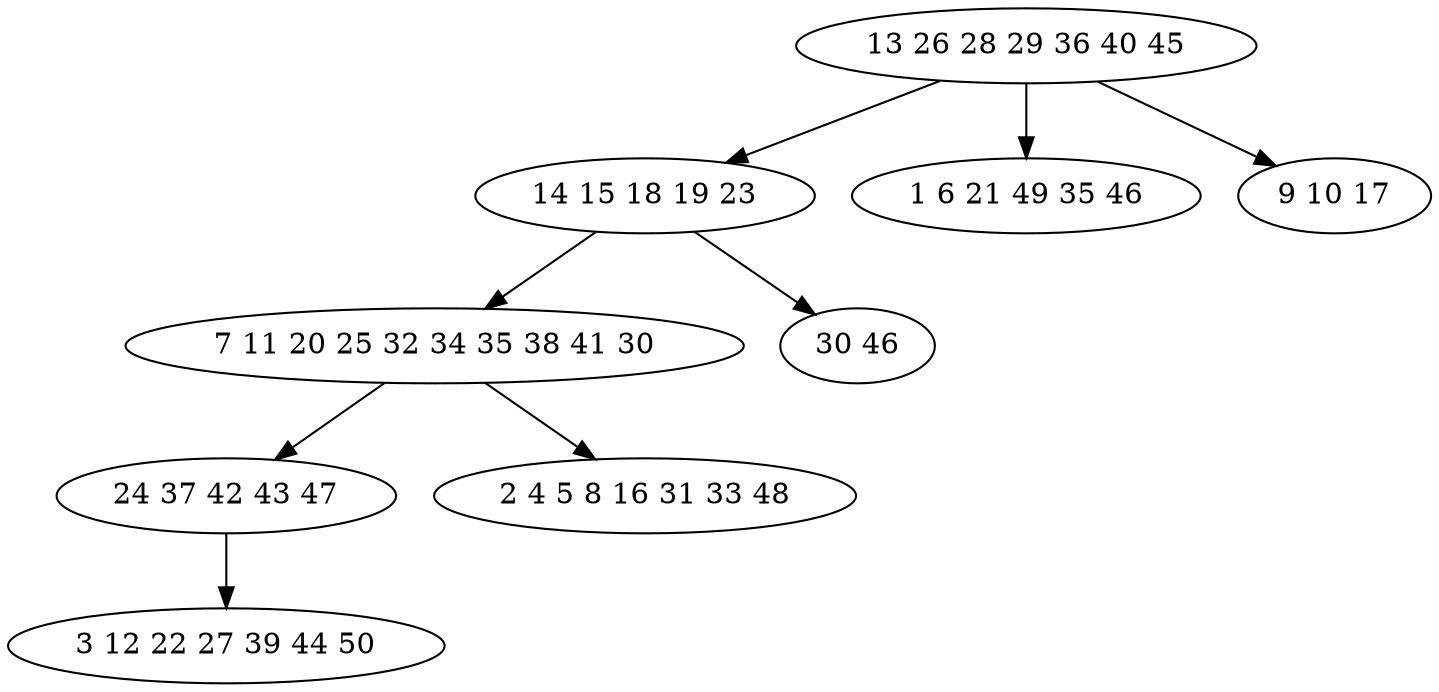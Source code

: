 digraph true_tree {
	"0" -> "1"
	"1" -> "2"
	"1" -> "3"
	"0" -> "4"
	"0" -> "5"
	"2" -> "6"
	"2" -> "7"
	"6" -> "8"
	"0" [label="13 26 28 29 36 40 45"];
	"1" [label="14 15 18 19 23"];
	"2" [label="7 11 20 25 32 34 35 38 41 30"];
	"3" [label="30 46"];
	"4" [label="1 6 21 49 35 46"];
	"5" [label="9 10 17"];
	"6" [label="24 37 42 43 47"];
	"7" [label="2 4 5 8 16 31 33 48"];
	"8" [label="3 12 22 27 39 44 50"];
}
